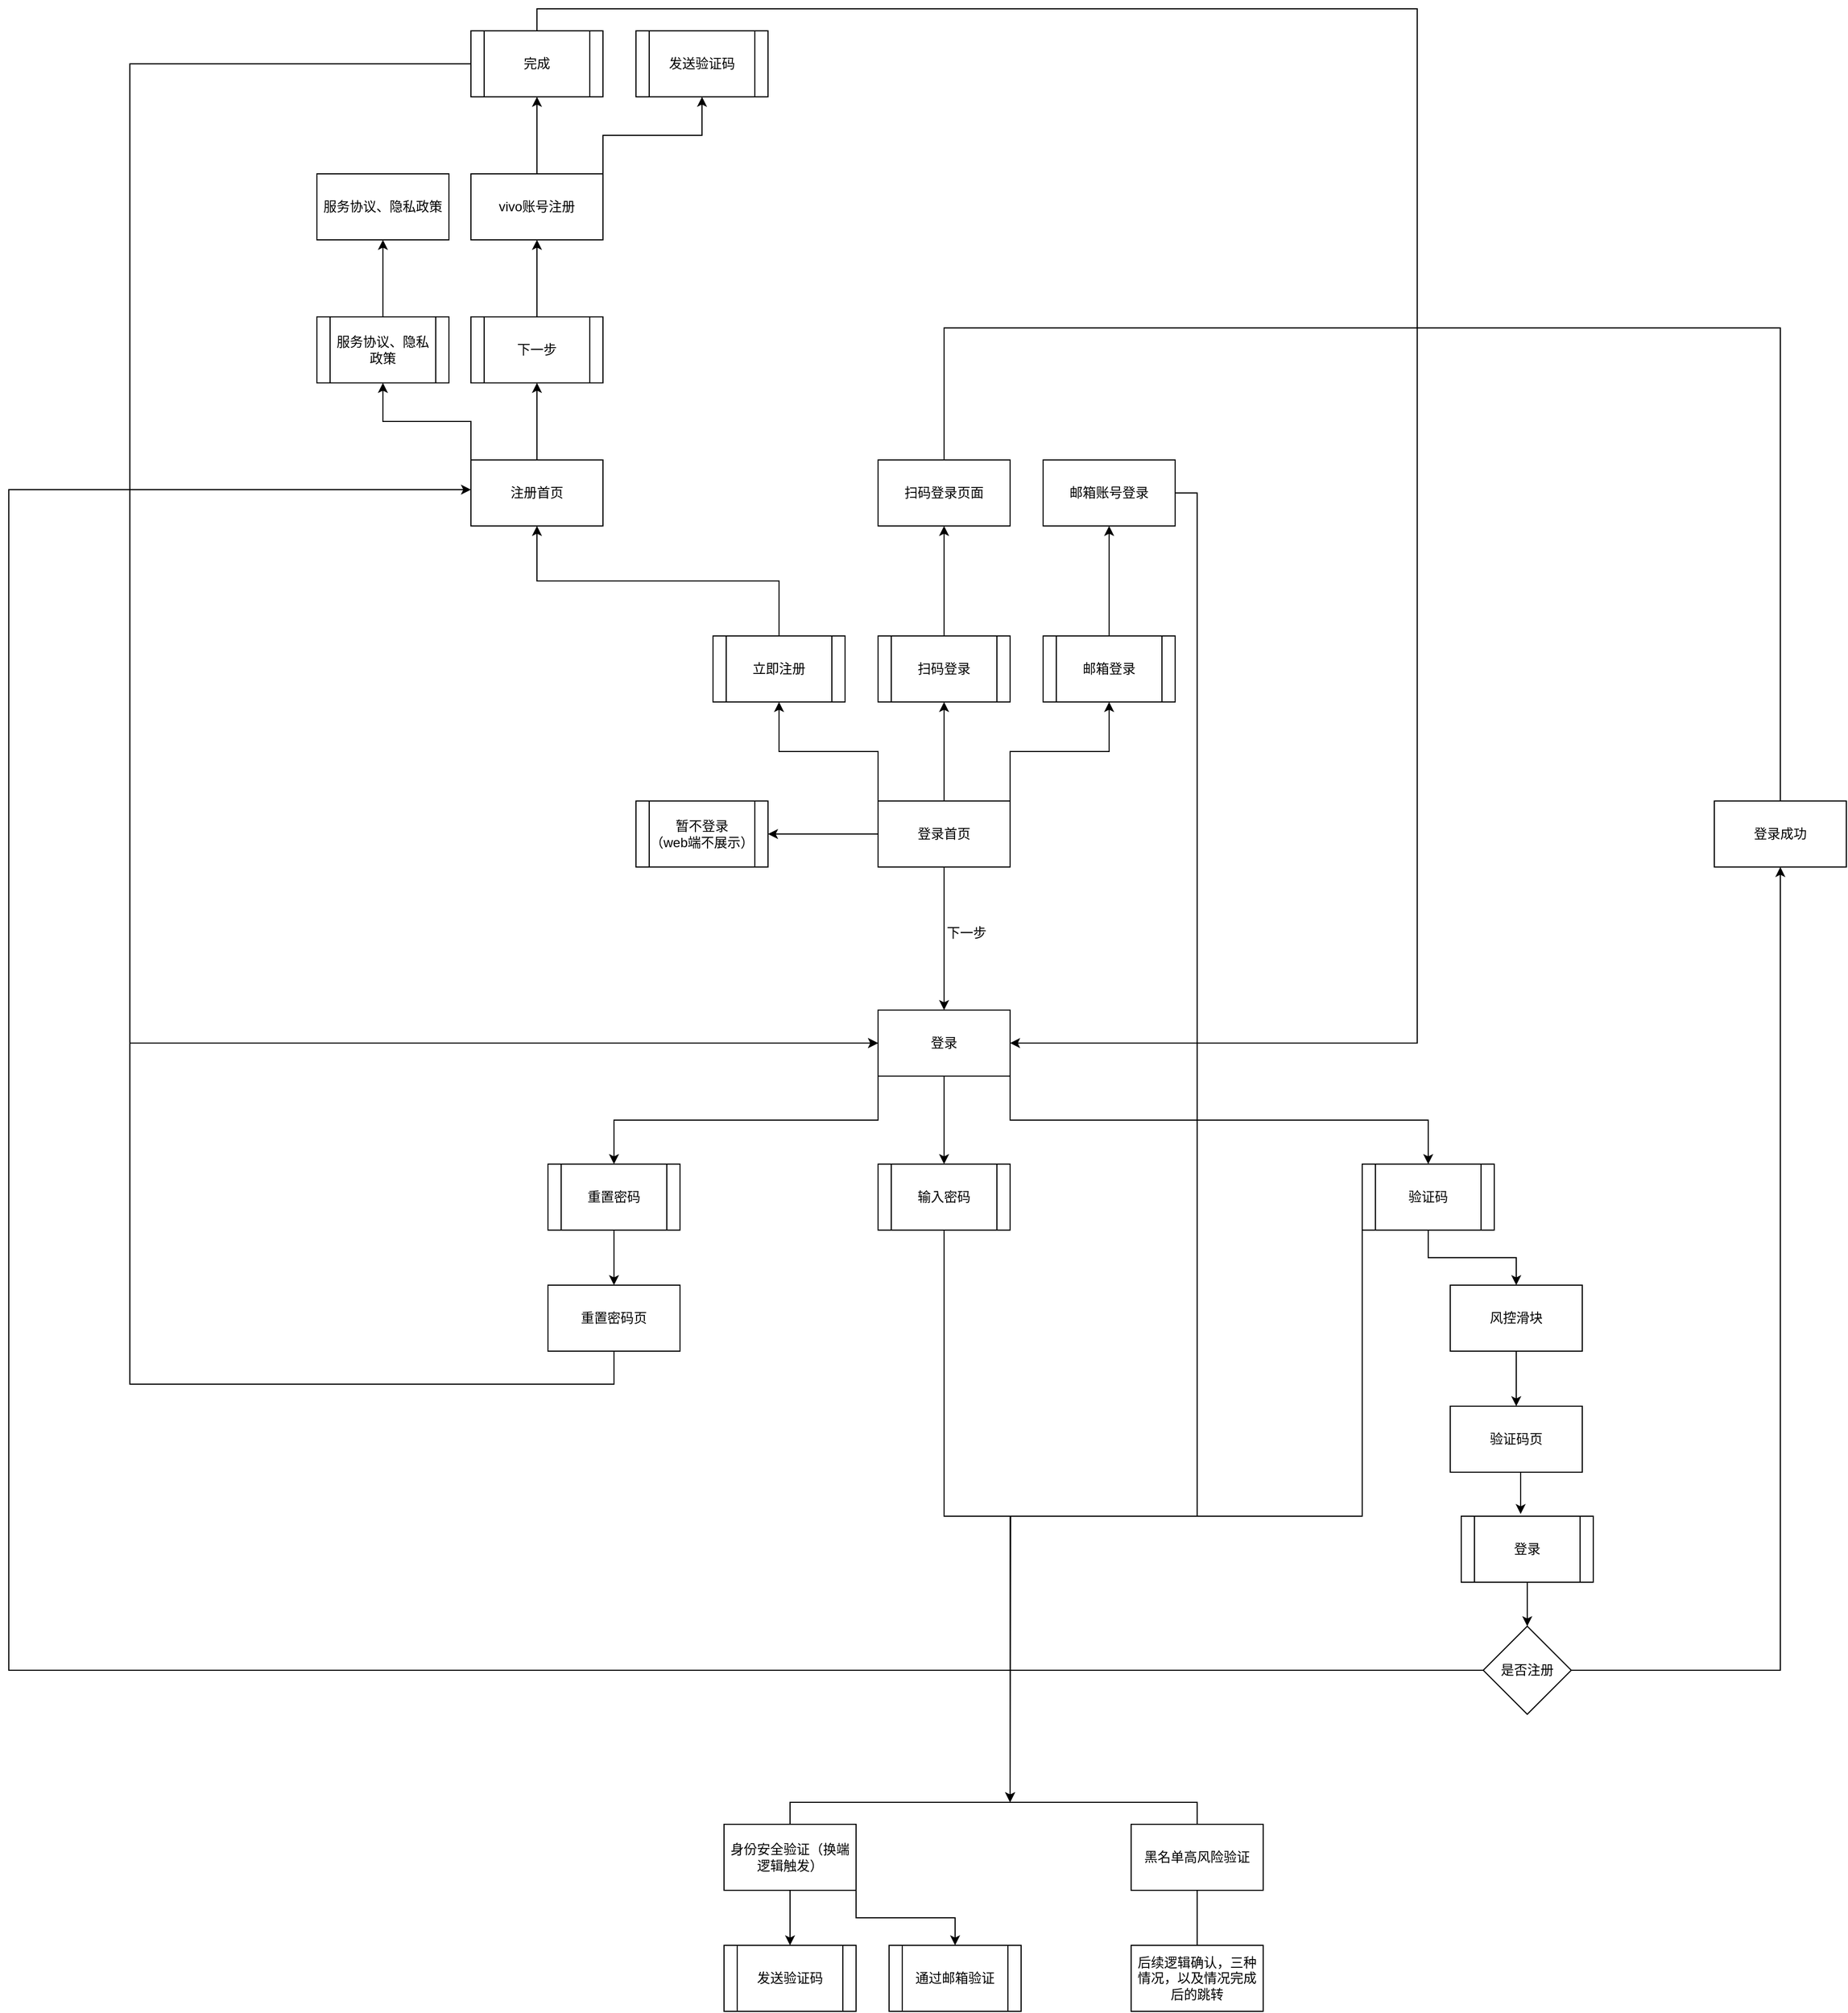<mxfile version="14.8.2" type="github"><diagram id="Cio9LJS0lwbZN9kFfvCB" name="第 1 页"><mxGraphModel dx="2893" dy="2323" grid="1" gridSize="10" guides="1" tooltips="1" connect="1" arrows="1" fold="1" page="1" pageScale="1" pageWidth="827" pageHeight="1169" math="0" shadow="0"><root><mxCell id="0"/><mxCell id="1" parent="0"/><mxCell id="dL2xJfyzItXRcu-U7EIp-10" style="edgeStyle=orthogonalEdgeStyle;rounded=0;orthogonalLoop=1;jettySize=auto;html=1;exitX=0;exitY=0;exitDx=0;exitDy=0;entryX=0.5;entryY=1;entryDx=0;entryDy=0;" edge="1" parent="1" source="dL2xJfyzItXRcu-U7EIp-3" target="dL2xJfyzItXRcu-U7EIp-6"><mxGeometry relative="1" as="geometry"/></mxCell><mxCell id="dL2xJfyzItXRcu-U7EIp-12" style="edgeStyle=orthogonalEdgeStyle;rounded=0;orthogonalLoop=1;jettySize=auto;html=1;exitX=0.5;exitY=0;exitDx=0;exitDy=0;entryX=0.5;entryY=1;entryDx=0;entryDy=0;" edge="1" parent="1" source="dL2xJfyzItXRcu-U7EIp-3" target="dL2xJfyzItXRcu-U7EIp-7"><mxGeometry relative="1" as="geometry"/></mxCell><mxCell id="dL2xJfyzItXRcu-U7EIp-13" style="edgeStyle=orthogonalEdgeStyle;rounded=0;orthogonalLoop=1;jettySize=auto;html=1;exitX=1;exitY=0;exitDx=0;exitDy=0;entryX=0.5;entryY=1;entryDx=0;entryDy=0;" edge="1" parent="1" source="dL2xJfyzItXRcu-U7EIp-3" target="dL2xJfyzItXRcu-U7EIp-8"><mxGeometry relative="1" as="geometry"/></mxCell><mxCell id="dL2xJfyzItXRcu-U7EIp-17" style="edgeStyle=orthogonalEdgeStyle;rounded=0;orthogonalLoop=1;jettySize=auto;html=1;exitX=0.5;exitY=1;exitDx=0;exitDy=0;entryX=0.5;entryY=0;entryDx=0;entryDy=0;" edge="1" parent="1" source="dL2xJfyzItXRcu-U7EIp-3" target="dL2xJfyzItXRcu-U7EIp-16"><mxGeometry relative="1" as="geometry"/></mxCell><mxCell id="dL2xJfyzItXRcu-U7EIp-58" style="edgeStyle=orthogonalEdgeStyle;rounded=0;orthogonalLoop=1;jettySize=auto;html=1;exitX=0;exitY=0.5;exitDx=0;exitDy=0;entryX=1;entryY=0.5;entryDx=0;entryDy=0;" edge="1" parent="1" source="dL2xJfyzItXRcu-U7EIp-3" target="dL2xJfyzItXRcu-U7EIp-57"><mxGeometry relative="1" as="geometry"/></mxCell><mxCell id="dL2xJfyzItXRcu-U7EIp-3" value="登录首页" style="rounded=0;whiteSpace=wrap;html=1;" vertex="1" parent="1"><mxGeometry x="470" y="600" width="120" height="60" as="geometry"/></mxCell><mxCell id="dL2xJfyzItXRcu-U7EIp-33" style="edgeStyle=orthogonalEdgeStyle;rounded=0;orthogonalLoop=1;jettySize=auto;html=1;exitX=0;exitY=0;exitDx=0;exitDy=0;entryX=0.5;entryY=1;entryDx=0;entryDy=0;" edge="1" parent="1" source="dL2xJfyzItXRcu-U7EIp-4" target="dL2xJfyzItXRcu-U7EIp-32"><mxGeometry relative="1" as="geometry"/></mxCell><mxCell id="dL2xJfyzItXRcu-U7EIp-37" style="edgeStyle=orthogonalEdgeStyle;rounded=0;orthogonalLoop=1;jettySize=auto;html=1;exitX=0.5;exitY=0;exitDx=0;exitDy=0;" edge="1" parent="1" source="dL2xJfyzItXRcu-U7EIp-4" target="dL2xJfyzItXRcu-U7EIp-35"><mxGeometry relative="1" as="geometry"/></mxCell><mxCell id="dL2xJfyzItXRcu-U7EIp-4" value="注册首页" style="rounded=0;whiteSpace=wrap;html=1;" vertex="1" parent="1"><mxGeometry x="100" y="290" width="120" height="60" as="geometry"/></mxCell><mxCell id="dL2xJfyzItXRcu-U7EIp-11" style="edgeStyle=orthogonalEdgeStyle;rounded=0;orthogonalLoop=1;jettySize=auto;html=1;exitX=0.5;exitY=0;exitDx=0;exitDy=0;entryX=0.5;entryY=1;entryDx=0;entryDy=0;" edge="1" parent="1" source="dL2xJfyzItXRcu-U7EIp-6" target="dL2xJfyzItXRcu-U7EIp-4"><mxGeometry relative="1" as="geometry"/></mxCell><mxCell id="dL2xJfyzItXRcu-U7EIp-6" value="立即注册" style="shape=process;whiteSpace=wrap;html=1;backgroundOutline=1;" vertex="1" parent="1"><mxGeometry x="320" y="450" width="120" height="60" as="geometry"/></mxCell><mxCell id="dL2xJfyzItXRcu-U7EIp-15" style="edgeStyle=orthogonalEdgeStyle;rounded=0;orthogonalLoop=1;jettySize=auto;html=1;exitX=0.5;exitY=0;exitDx=0;exitDy=0;entryX=0.5;entryY=1;entryDx=0;entryDy=0;" edge="1" parent="1" source="dL2xJfyzItXRcu-U7EIp-7" target="dL2xJfyzItXRcu-U7EIp-14"><mxGeometry relative="1" as="geometry"/></mxCell><mxCell id="dL2xJfyzItXRcu-U7EIp-7" value="扫码登录" style="shape=process;whiteSpace=wrap;html=1;backgroundOutline=1;" vertex="1" parent="1"><mxGeometry x="470" y="450" width="120" height="60" as="geometry"/></mxCell><mxCell id="dL2xJfyzItXRcu-U7EIp-26" style="edgeStyle=orthogonalEdgeStyle;rounded=0;orthogonalLoop=1;jettySize=auto;html=1;exitX=0.5;exitY=0;exitDx=0;exitDy=0;entryX=0.5;entryY=1;entryDx=0;entryDy=0;" edge="1" parent="1" source="dL2xJfyzItXRcu-U7EIp-8" target="dL2xJfyzItXRcu-U7EIp-25"><mxGeometry relative="1" as="geometry"/></mxCell><mxCell id="dL2xJfyzItXRcu-U7EIp-83" style="edgeStyle=orthogonalEdgeStyle;rounded=0;orthogonalLoop=1;jettySize=auto;html=1;exitX=1;exitY=0.5;exitDx=0;exitDy=0;" edge="1" parent="1" source="dL2xJfyzItXRcu-U7EIp-25"><mxGeometry relative="1" as="geometry"><mxPoint x="590" y="1510" as="targetPoint"/><Array as="points"><mxPoint x="760" y="320"/><mxPoint x="760" y="1250"/><mxPoint x="590" y="1250"/></Array></mxGeometry></mxCell><mxCell id="dL2xJfyzItXRcu-U7EIp-8" value="邮箱登录" style="shape=process;whiteSpace=wrap;html=1;backgroundOutline=1;" vertex="1" parent="1"><mxGeometry x="620" y="450" width="120" height="60" as="geometry"/></mxCell><mxCell id="dL2xJfyzItXRcu-U7EIp-87" style="edgeStyle=orthogonalEdgeStyle;rounded=0;orthogonalLoop=1;jettySize=auto;html=1;exitX=0.5;exitY=0;exitDx=0;exitDy=0;entryX=0.5;entryY=0;entryDx=0;entryDy=0;endArrow=none;endFill=0;" edge="1" parent="1" source="dL2xJfyzItXRcu-U7EIp-14" target="dL2xJfyzItXRcu-U7EIp-48"><mxGeometry relative="1" as="geometry"><Array as="points"><mxPoint x="530" y="170"/><mxPoint x="1290" y="170"/></Array></mxGeometry></mxCell><mxCell id="dL2xJfyzItXRcu-U7EIp-14" value="扫码登录页面" style="rounded=0;whiteSpace=wrap;html=1;" vertex="1" parent="1"><mxGeometry x="470" y="290" width="120" height="60" as="geometry"/></mxCell><mxCell id="dL2xJfyzItXRcu-U7EIp-20" style="edgeStyle=orthogonalEdgeStyle;rounded=0;orthogonalLoop=1;jettySize=auto;html=1;exitX=0.5;exitY=1;exitDx=0;exitDy=0;entryX=0.5;entryY=0;entryDx=0;entryDy=0;" edge="1" parent="1" source="dL2xJfyzItXRcu-U7EIp-16"><mxGeometry relative="1" as="geometry"><mxPoint x="530" y="930" as="targetPoint"/></mxGeometry></mxCell><mxCell id="dL2xJfyzItXRcu-U7EIp-22" style="edgeStyle=orthogonalEdgeStyle;rounded=0;orthogonalLoop=1;jettySize=auto;html=1;exitX=0;exitY=1;exitDx=0;exitDy=0;entryX=0.5;entryY=0;entryDx=0;entryDy=0;" edge="1" parent="1" source="dL2xJfyzItXRcu-U7EIp-16" target="dL2xJfyzItXRcu-U7EIp-27"><mxGeometry relative="1" as="geometry"><mxPoint x="330" y="930" as="targetPoint"/></mxGeometry></mxCell><mxCell id="dL2xJfyzItXRcu-U7EIp-24" style="edgeStyle=orthogonalEdgeStyle;rounded=0;orthogonalLoop=1;jettySize=auto;html=1;exitX=1;exitY=1;exitDx=0;exitDy=0;entryX=0.5;entryY=0;entryDx=0;entryDy=0;" edge="1" parent="1" source="dL2xJfyzItXRcu-U7EIp-16" target="dL2xJfyzItXRcu-U7EIp-29"><mxGeometry relative="1" as="geometry"><mxPoint x="730" y="930" as="targetPoint"/></mxGeometry></mxCell><mxCell id="dL2xJfyzItXRcu-U7EIp-16" value="登录" style="rounded=0;whiteSpace=wrap;html=1;" vertex="1" parent="1"><mxGeometry x="470" y="790" width="120" height="60" as="geometry"/></mxCell><mxCell id="dL2xJfyzItXRcu-U7EIp-18" value="下一步" style="text;html=1;align=center;verticalAlign=middle;resizable=0;points=[];autosize=1;strokeColor=none;" vertex="1" parent="1"><mxGeometry x="525" y="710" width="50" height="20" as="geometry"/></mxCell><mxCell id="dL2xJfyzItXRcu-U7EIp-25" value="邮箱账号登录" style="rounded=0;whiteSpace=wrap;html=1;" vertex="1" parent="1"><mxGeometry x="620" y="290" width="120" height="60" as="geometry"/></mxCell><mxCell id="dL2xJfyzItXRcu-U7EIp-44" style="edgeStyle=orthogonalEdgeStyle;rounded=0;orthogonalLoop=1;jettySize=auto;html=1;exitX=0.5;exitY=1;exitDx=0;exitDy=0;entryX=0.5;entryY=0;entryDx=0;entryDy=0;" edge="1" parent="1" source="dL2xJfyzItXRcu-U7EIp-27" target="dL2xJfyzItXRcu-U7EIp-43"><mxGeometry relative="1" as="geometry"/></mxCell><mxCell id="dL2xJfyzItXRcu-U7EIp-27" value="&lt;span&gt;重置密码&lt;/span&gt;" style="shape=process;whiteSpace=wrap;html=1;backgroundOutline=1;" vertex="1" parent="1"><mxGeometry x="170" y="930" width="120" height="60" as="geometry"/></mxCell><mxCell id="dL2xJfyzItXRcu-U7EIp-84" style="edgeStyle=orthogonalEdgeStyle;rounded=0;orthogonalLoop=1;jettySize=auto;html=1;exitX=0.5;exitY=1;exitDx=0;exitDy=0;" edge="1" parent="1" source="dL2xJfyzItXRcu-U7EIp-28"><mxGeometry relative="1" as="geometry"><mxPoint x="590" y="1510" as="targetPoint"/></mxGeometry></mxCell><mxCell id="dL2xJfyzItXRcu-U7EIp-28" value="输入密码" style="shape=process;whiteSpace=wrap;html=1;backgroundOutline=1;" vertex="1" parent="1"><mxGeometry x="470" y="930" width="120" height="60" as="geometry"/></mxCell><mxCell id="dL2xJfyzItXRcu-U7EIp-60" style="edgeStyle=orthogonalEdgeStyle;rounded=0;orthogonalLoop=1;jettySize=auto;html=1;exitX=0.5;exitY=1;exitDx=0;exitDy=0;entryX=0.5;entryY=0;entryDx=0;entryDy=0;" edge="1" parent="1" source="dL2xJfyzItXRcu-U7EIp-29" target="dL2xJfyzItXRcu-U7EIp-46"><mxGeometry relative="1" as="geometry"/></mxCell><mxCell id="dL2xJfyzItXRcu-U7EIp-86" style="edgeStyle=orthogonalEdgeStyle;rounded=0;orthogonalLoop=1;jettySize=auto;html=1;exitX=0;exitY=1;exitDx=0;exitDy=0;endArrow=none;endFill=0;" edge="1" parent="1" source="dL2xJfyzItXRcu-U7EIp-29"><mxGeometry relative="1" as="geometry"><mxPoint x="590" y="1500" as="targetPoint"/><Array as="points"><mxPoint x="910" y="1250"/><mxPoint x="590" y="1250"/></Array></mxGeometry></mxCell><mxCell id="dL2xJfyzItXRcu-U7EIp-29" value="验证码" style="shape=process;whiteSpace=wrap;html=1;backgroundOutline=1;" vertex="1" parent="1"><mxGeometry x="910" y="930" width="120" height="60" as="geometry"/></mxCell><mxCell id="dL2xJfyzItXRcu-U7EIp-30" value="&lt;span&gt;服务协议、隐私政策&lt;/span&gt;" style="rounded=0;whiteSpace=wrap;html=1;" vertex="1" parent="1"><mxGeometry x="-40" y="30" width="120" height="60" as="geometry"/></mxCell><mxCell id="dL2xJfyzItXRcu-U7EIp-39" style="edgeStyle=orthogonalEdgeStyle;rounded=0;orthogonalLoop=1;jettySize=auto;html=1;exitX=1;exitY=0;exitDx=0;exitDy=0;entryX=0.5;entryY=1;entryDx=0;entryDy=0;" edge="1" parent="1" source="dL2xJfyzItXRcu-U7EIp-31" target="dL2xJfyzItXRcu-U7EIp-38"><mxGeometry relative="1" as="geometry"/></mxCell><mxCell id="dL2xJfyzItXRcu-U7EIp-41" style="edgeStyle=orthogonalEdgeStyle;rounded=0;orthogonalLoop=1;jettySize=auto;html=1;exitX=0.5;exitY=0;exitDx=0;exitDy=0;entryX=0.5;entryY=1;entryDx=0;entryDy=0;" edge="1" parent="1" source="dL2xJfyzItXRcu-U7EIp-31" target="dL2xJfyzItXRcu-U7EIp-40"><mxGeometry relative="1" as="geometry"/></mxCell><mxCell id="dL2xJfyzItXRcu-U7EIp-31" value="vivo账号注册" style="rounded=0;whiteSpace=wrap;html=1;" vertex="1" parent="1"><mxGeometry x="100" y="30" width="120" height="60" as="geometry"/></mxCell><mxCell id="dL2xJfyzItXRcu-U7EIp-34" style="edgeStyle=orthogonalEdgeStyle;rounded=0;orthogonalLoop=1;jettySize=auto;html=1;exitX=0.5;exitY=0;exitDx=0;exitDy=0;entryX=0.5;entryY=1;entryDx=0;entryDy=0;" edge="1" parent="1" source="dL2xJfyzItXRcu-U7EIp-32" target="dL2xJfyzItXRcu-U7EIp-30"><mxGeometry relative="1" as="geometry"/></mxCell><mxCell id="dL2xJfyzItXRcu-U7EIp-32" value="服务协议、隐私政策" style="shape=process;whiteSpace=wrap;html=1;backgroundOutline=1;" vertex="1" parent="1"><mxGeometry x="-40" y="160" width="120" height="60" as="geometry"/></mxCell><mxCell id="dL2xJfyzItXRcu-U7EIp-36" style="edgeStyle=orthogonalEdgeStyle;rounded=0;orthogonalLoop=1;jettySize=auto;html=1;exitX=0.5;exitY=0;exitDx=0;exitDy=0;entryX=0.5;entryY=1;entryDx=0;entryDy=0;" edge="1" parent="1" source="dL2xJfyzItXRcu-U7EIp-35" target="dL2xJfyzItXRcu-U7EIp-31"><mxGeometry relative="1" as="geometry"/></mxCell><mxCell id="dL2xJfyzItXRcu-U7EIp-35" value="下一步" style="shape=process;whiteSpace=wrap;html=1;backgroundOutline=1;" vertex="1" parent="1"><mxGeometry x="100" y="160" width="120" height="60" as="geometry"/></mxCell><mxCell id="dL2xJfyzItXRcu-U7EIp-38" value="发送验证码" style="shape=process;whiteSpace=wrap;html=1;backgroundOutline=1;" vertex="1" parent="1"><mxGeometry x="250" y="-100" width="120" height="60" as="geometry"/></mxCell><mxCell id="dL2xJfyzItXRcu-U7EIp-42" style="edgeStyle=orthogonalEdgeStyle;rounded=0;orthogonalLoop=1;jettySize=auto;html=1;exitX=0;exitY=0.5;exitDx=0;exitDy=0;entryX=0;entryY=0.5;entryDx=0;entryDy=0;" edge="1" parent="1" source="dL2xJfyzItXRcu-U7EIp-40" target="dL2xJfyzItXRcu-U7EIp-16"><mxGeometry relative="1" as="geometry"><Array as="points"><mxPoint x="-210" y="-70"/><mxPoint x="-210" y="820"/></Array></mxGeometry></mxCell><mxCell id="dL2xJfyzItXRcu-U7EIp-78" style="edgeStyle=orthogonalEdgeStyle;rounded=0;orthogonalLoop=1;jettySize=auto;html=1;exitX=0.5;exitY=0;exitDx=0;exitDy=0;entryX=1;entryY=0.5;entryDx=0;entryDy=0;" edge="1" parent="1" source="dL2xJfyzItXRcu-U7EIp-40" target="dL2xJfyzItXRcu-U7EIp-16"><mxGeometry relative="1" as="geometry"><Array as="points"><mxPoint x="160" y="-120"/><mxPoint x="960" y="-120"/><mxPoint x="960" y="820"/></Array></mxGeometry></mxCell><mxCell id="dL2xJfyzItXRcu-U7EIp-40" value="完成" style="shape=process;whiteSpace=wrap;html=1;backgroundOutline=1;" vertex="1" parent="1"><mxGeometry x="100" y="-100" width="120" height="60" as="geometry"/></mxCell><mxCell id="dL2xJfyzItXRcu-U7EIp-45" style="edgeStyle=orthogonalEdgeStyle;rounded=0;orthogonalLoop=1;jettySize=auto;html=1;exitX=0.5;exitY=1;exitDx=0;exitDy=0;entryX=0;entryY=0.5;entryDx=0;entryDy=0;" edge="1" parent="1" source="dL2xJfyzItXRcu-U7EIp-43" target="dL2xJfyzItXRcu-U7EIp-16"><mxGeometry relative="1" as="geometry"><Array as="points"><mxPoint x="230" y="1130"/><mxPoint x="-210" y="1130"/><mxPoint x="-210" y="820"/></Array></mxGeometry></mxCell><mxCell id="dL2xJfyzItXRcu-U7EIp-43" value="重置密码页" style="rounded=0;whiteSpace=wrap;html=1;" vertex="1" parent="1"><mxGeometry x="170" y="1040" width="120" height="60" as="geometry"/></mxCell><mxCell id="dL2xJfyzItXRcu-U7EIp-67" style="edgeStyle=orthogonalEdgeStyle;rounded=0;orthogonalLoop=1;jettySize=auto;html=1;exitX=0.5;exitY=1;exitDx=0;exitDy=0;entryX=0.5;entryY=0;entryDx=0;entryDy=0;" edge="1" parent="1" source="dL2xJfyzItXRcu-U7EIp-46" target="dL2xJfyzItXRcu-U7EIp-66"><mxGeometry relative="1" as="geometry"/></mxCell><mxCell id="dL2xJfyzItXRcu-U7EIp-46" value="风控滑块" style="rounded=0;whiteSpace=wrap;html=1;" vertex="1" parent="1"><mxGeometry x="990" y="1040" width="120" height="60" as="geometry"/></mxCell><mxCell id="dL2xJfyzItXRcu-U7EIp-48" value="登录成功" style="rounded=0;whiteSpace=wrap;html=1;" vertex="1" parent="1"><mxGeometry x="1230" y="600" width="120" height="60" as="geometry"/></mxCell><mxCell id="dL2xJfyzItXRcu-U7EIp-52" style="edgeStyle=orthogonalEdgeStyle;rounded=0;orthogonalLoop=1;jettySize=auto;html=1;exitX=0.5;exitY=1;exitDx=0;exitDy=0;entryX=0.5;entryY=0;entryDx=0;entryDy=0;" edge="1" parent="1" source="dL2xJfyzItXRcu-U7EIp-49" target="dL2xJfyzItXRcu-U7EIp-51"><mxGeometry relative="1" as="geometry"/></mxCell><mxCell id="dL2xJfyzItXRcu-U7EIp-54" style="edgeStyle=orthogonalEdgeStyle;rounded=0;orthogonalLoop=1;jettySize=auto;html=1;exitX=1;exitY=1;exitDx=0;exitDy=0;entryX=0.5;entryY=0;entryDx=0;entryDy=0;" edge="1" parent="1" source="dL2xJfyzItXRcu-U7EIp-49" target="dL2xJfyzItXRcu-U7EIp-53"><mxGeometry relative="1" as="geometry"/></mxCell><mxCell id="dL2xJfyzItXRcu-U7EIp-85" style="edgeStyle=orthogonalEdgeStyle;rounded=0;orthogonalLoop=1;jettySize=auto;html=1;exitX=0.5;exitY=0;exitDx=0;exitDy=0;entryX=0.5;entryY=0;entryDx=0;entryDy=0;endArrow=none;endFill=0;" edge="1" parent="1" source="dL2xJfyzItXRcu-U7EIp-49" target="dL2xJfyzItXRcu-U7EIp-62"><mxGeometry relative="1" as="geometry"/></mxCell><mxCell id="dL2xJfyzItXRcu-U7EIp-49" value="身份安全验证（换端逻辑触发）" style="rounded=0;whiteSpace=wrap;html=1;" vertex="1" parent="1"><mxGeometry x="330" y="1530" width="120" height="60" as="geometry"/></mxCell><mxCell id="dL2xJfyzItXRcu-U7EIp-51" value="发送验证码" style="shape=process;whiteSpace=wrap;html=1;backgroundOutline=1;" vertex="1" parent="1"><mxGeometry x="330" y="1640" width="120" height="60" as="geometry"/></mxCell><mxCell id="dL2xJfyzItXRcu-U7EIp-53" value="通过邮箱验证" style="shape=process;whiteSpace=wrap;html=1;backgroundOutline=1;" vertex="1" parent="1"><mxGeometry x="480" y="1640" width="120" height="60" as="geometry"/></mxCell><mxCell id="dL2xJfyzItXRcu-U7EIp-57" value="暂不登录&lt;br&gt;（web端不展示）" style="shape=process;whiteSpace=wrap;html=1;backgroundOutline=1;" vertex="1" parent="1"><mxGeometry x="250" y="600" width="120" height="60" as="geometry"/></mxCell><mxCell id="dL2xJfyzItXRcu-U7EIp-64" style="edgeStyle=orthogonalEdgeStyle;rounded=0;orthogonalLoop=1;jettySize=auto;html=1;exitX=0.5;exitY=1;exitDx=0;exitDy=0;" edge="1" parent="1" source="dL2xJfyzItXRcu-U7EIp-62"><mxGeometry relative="1" as="geometry"><mxPoint x="760" y="1660" as="targetPoint"/></mxGeometry></mxCell><mxCell id="dL2xJfyzItXRcu-U7EIp-62" value="黑名单高风险验证" style="rounded=0;whiteSpace=wrap;html=1;" vertex="1" parent="1"><mxGeometry x="700" y="1530" width="120" height="60" as="geometry"/></mxCell><mxCell id="dL2xJfyzItXRcu-U7EIp-65" value="后续逻辑确认，三种情况，以及情况完成后的跳转" style="rounded=0;whiteSpace=wrap;html=1;" vertex="1" parent="1"><mxGeometry x="700" y="1640" width="120" height="60" as="geometry"/></mxCell><mxCell id="dL2xJfyzItXRcu-U7EIp-73" style="edgeStyle=orthogonalEdgeStyle;rounded=0;orthogonalLoop=1;jettySize=auto;html=1;exitX=0.5;exitY=1;exitDx=0;exitDy=0;entryX=0.45;entryY=-0.033;entryDx=0;entryDy=0;entryPerimeter=0;" edge="1" parent="1" source="dL2xJfyzItXRcu-U7EIp-66" target="dL2xJfyzItXRcu-U7EIp-69"><mxGeometry relative="1" as="geometry"/></mxCell><mxCell id="dL2xJfyzItXRcu-U7EIp-66" value="验证码页" style="rounded=0;whiteSpace=wrap;html=1;" vertex="1" parent="1"><mxGeometry x="990" y="1150" width="120" height="60" as="geometry"/></mxCell><mxCell id="dL2xJfyzItXRcu-U7EIp-74" style="edgeStyle=orthogonalEdgeStyle;rounded=0;orthogonalLoop=1;jettySize=auto;html=1;exitX=0.5;exitY=1;exitDx=0;exitDy=0;entryX=0.5;entryY=0;entryDx=0;entryDy=0;" edge="1" parent="1" source="dL2xJfyzItXRcu-U7EIp-69" target="dL2xJfyzItXRcu-U7EIp-71"><mxGeometry relative="1" as="geometry"/></mxCell><mxCell id="dL2xJfyzItXRcu-U7EIp-69" value="登录" style="shape=process;whiteSpace=wrap;html=1;backgroundOutline=1;" vertex="1" parent="1"><mxGeometry x="1000" y="1250" width="120" height="60" as="geometry"/></mxCell><mxCell id="dL2xJfyzItXRcu-U7EIp-75" style="edgeStyle=orthogonalEdgeStyle;rounded=0;orthogonalLoop=1;jettySize=auto;html=1;exitX=0;exitY=0.5;exitDx=0;exitDy=0;" edge="1" parent="1" source="dL2xJfyzItXRcu-U7EIp-71" target="dL2xJfyzItXRcu-U7EIp-4"><mxGeometry relative="1" as="geometry"><mxPoint x="92" y="317" as="targetPoint"/><Array as="points"><mxPoint x="-320" y="1390"/><mxPoint x="-320" y="317"/></Array></mxGeometry></mxCell><mxCell id="dL2xJfyzItXRcu-U7EIp-77" style="edgeStyle=orthogonalEdgeStyle;rounded=0;orthogonalLoop=1;jettySize=auto;html=1;exitX=1;exitY=0.5;exitDx=0;exitDy=0;" edge="1" parent="1" source="dL2xJfyzItXRcu-U7EIp-71" target="dL2xJfyzItXRcu-U7EIp-48"><mxGeometry relative="1" as="geometry"/></mxCell><mxCell id="dL2xJfyzItXRcu-U7EIp-71" value="是否注册" style="rhombus;whiteSpace=wrap;html=1;" vertex="1" parent="1"><mxGeometry x="1020" y="1350" width="80" height="80" as="geometry"/></mxCell></root></mxGraphModel></diagram></mxfile>